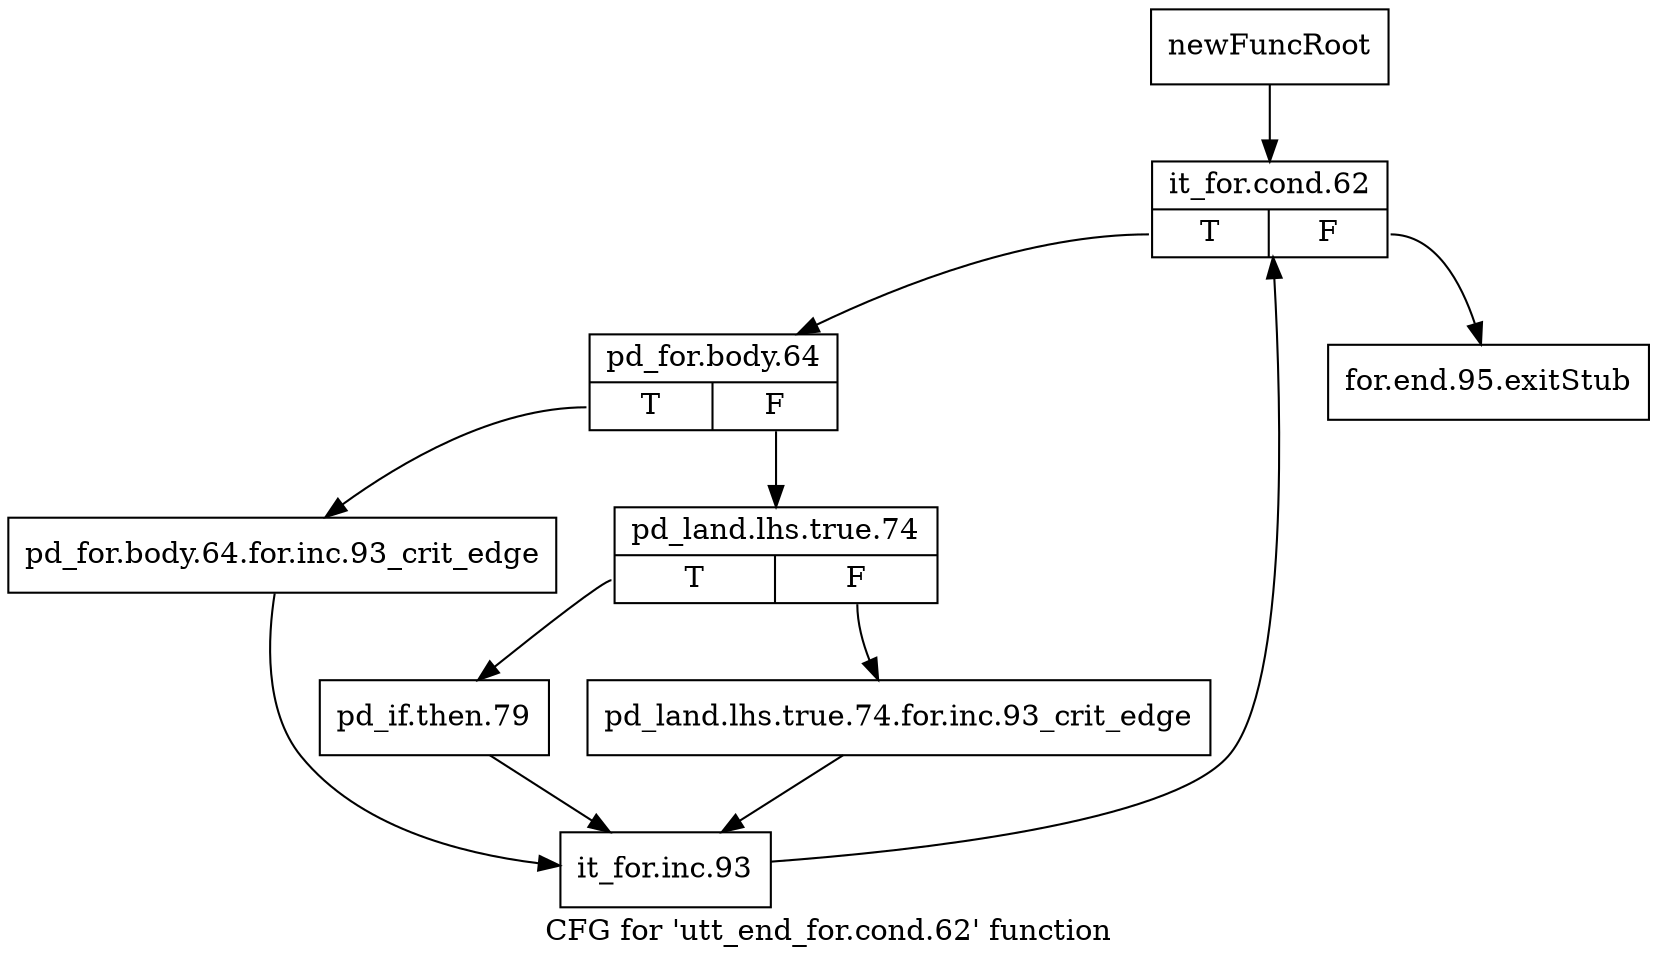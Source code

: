 digraph "CFG for 'utt_end_for.cond.62' function" {
	label="CFG for 'utt_end_for.cond.62' function";

	Node0x1357170 [shape=record,label="{newFuncRoot}"];
	Node0x1357170 -> Node0x1357210;
	Node0x13571c0 [shape=record,label="{for.end.95.exitStub}"];
	Node0x1357210 [shape=record,label="{it_for.cond.62|{<s0>T|<s1>F}}"];
	Node0x1357210:s0 -> Node0x1357260;
	Node0x1357210:s1 -> Node0x13571c0;
	Node0x1357260 [shape=record,label="{pd_for.body.64|{<s0>T|<s1>F}}"];
	Node0x1357260:s0 -> Node0x13573a0;
	Node0x1357260:s1 -> Node0x13572b0;
	Node0x13572b0 [shape=record,label="{pd_land.lhs.true.74|{<s0>T|<s1>F}}"];
	Node0x13572b0:s0 -> Node0x1357350;
	Node0x13572b0:s1 -> Node0x1357300;
	Node0x1357300 [shape=record,label="{pd_land.lhs.true.74.for.inc.93_crit_edge}"];
	Node0x1357300 -> Node0x13573f0;
	Node0x1357350 [shape=record,label="{pd_if.then.79}"];
	Node0x1357350 -> Node0x13573f0;
	Node0x13573a0 [shape=record,label="{pd_for.body.64.for.inc.93_crit_edge}"];
	Node0x13573a0 -> Node0x13573f0;
	Node0x13573f0 [shape=record,label="{it_for.inc.93}"];
	Node0x13573f0 -> Node0x1357210;
}

